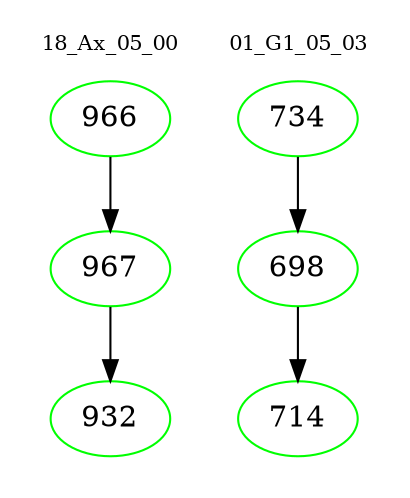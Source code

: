 digraph{
subgraph cluster_0 {
color = white
label = "18_Ax_05_00";
fontsize=10;
T0_966 [label="966", color="green"]
T0_966 -> T0_967 [color="black"]
T0_967 [label="967", color="green"]
T0_967 -> T0_932 [color="black"]
T0_932 [label="932", color="green"]
}
subgraph cluster_1 {
color = white
label = "01_G1_05_03";
fontsize=10;
T1_734 [label="734", color="green"]
T1_734 -> T1_698 [color="black"]
T1_698 [label="698", color="green"]
T1_698 -> T1_714 [color="black"]
T1_714 [label="714", color="green"]
}
}
